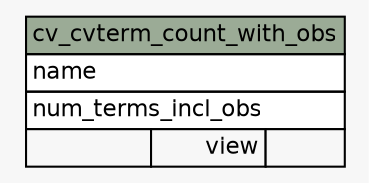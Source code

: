 // dot 2.38.0 on Mac OS X 10.9.3
// SchemaSpy rev 590
digraph "cv_cvterm_count_with_obs" {
  graph [
    rankdir="RL"
    bgcolor="#f7f7f7"
    nodesep="0.18"
    ranksep="0.46"
    fontname="Helvetica"
    fontsize="11"
  ];
  node [
    fontname="Helvetica"
    fontsize="11"
    shape="plaintext"
  ];
  edge [
    arrowsize="0.8"
  ];
  "cv_cvterm_count_with_obs" [
    label=<
    <TABLE BORDER="0" CELLBORDER="1" CELLSPACING="0" BGCOLOR="#ffffff">
      <TR><TD COLSPAN="3" BGCOLOR="#9bab96" ALIGN="CENTER">cv_cvterm_count_with_obs</TD></TR>
      <TR><TD PORT="name" COLSPAN="3" ALIGN="LEFT">name</TD></TR>
      <TR><TD PORT="num_terms_incl_obs" COLSPAN="3" ALIGN="LEFT">num_terms_incl_obs</TD></TR>
      <TR><TD ALIGN="LEFT" BGCOLOR="#f7f7f7">  </TD><TD ALIGN="RIGHT" BGCOLOR="#f7f7f7">view</TD><TD ALIGN="RIGHT" BGCOLOR="#f7f7f7">  </TD></TR>
    </TABLE>>
    URL="tables/cv_cvterm_count_with_obs.html"
    tooltip="cv_cvterm_count_with_obs"
  ];
}
